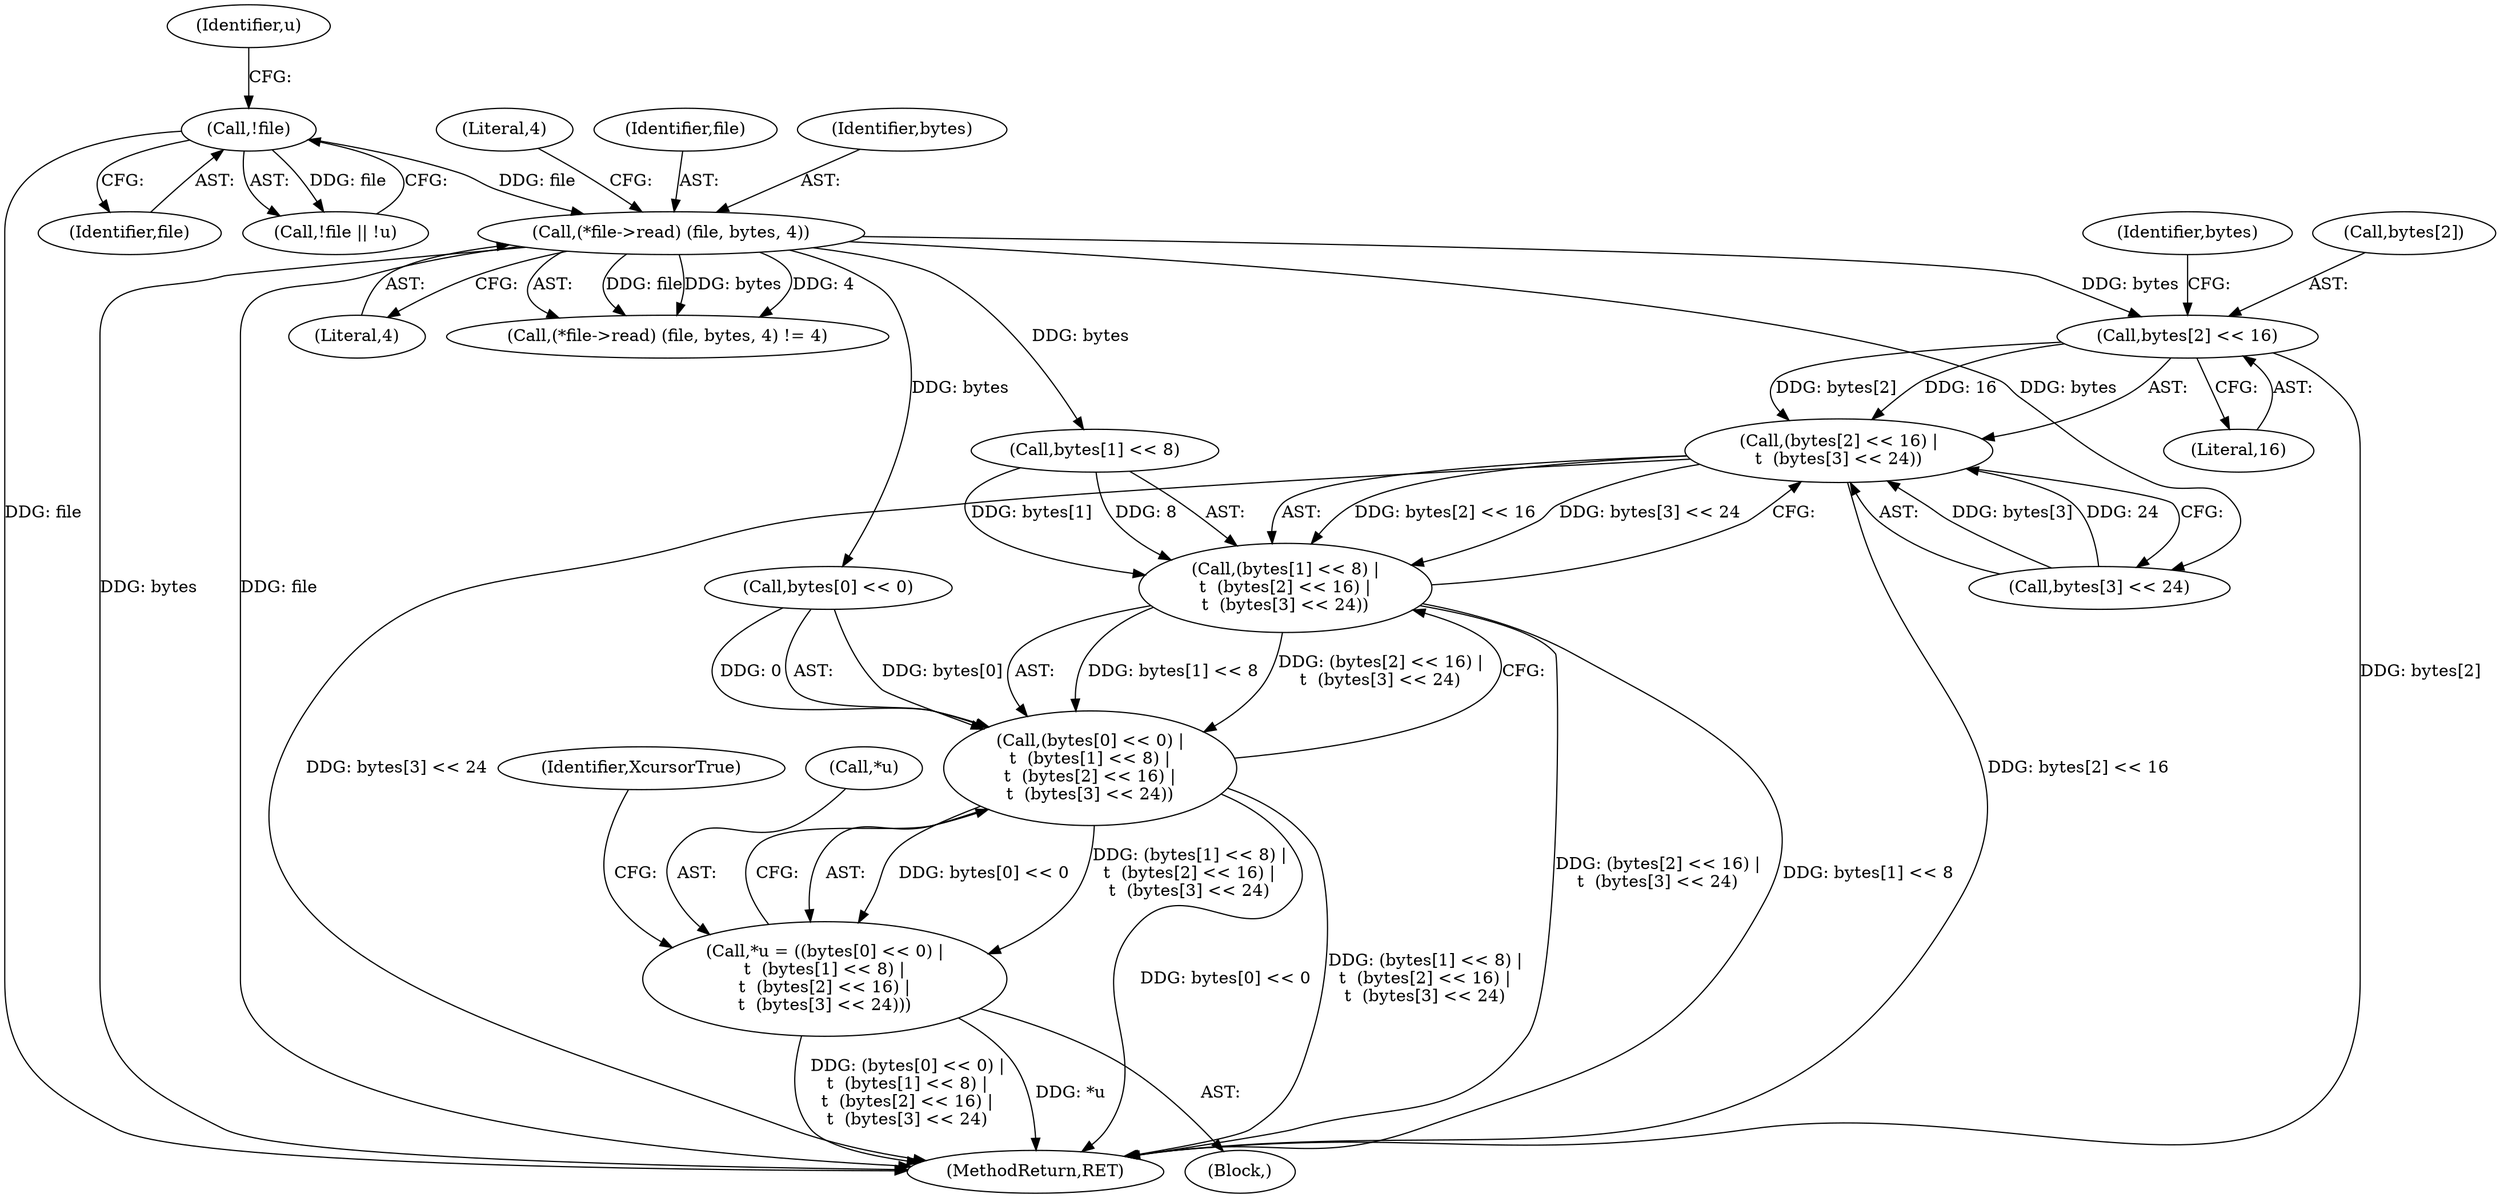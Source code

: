 digraph "0_xcursor_4794b5dd34688158fb51a2943032569d3780c4b8@array" {
"1000237" [label="(Call,bytes[2] << 16)"];
"1000214" [label="(Call,(*file->read) (file, bytes, 4))"];
"1000206" [label="(Call,!file)"];
"1000236" [label="(Call,(bytes[2] << 16) |\n\t  (bytes[3] << 24))"];
"1000230" [label="(Call,(bytes[1] << 8) |\n\t  (bytes[2] << 16) |\n\t  (bytes[3] << 24))"];
"1000224" [label="(Call,(bytes[0] << 0) |\n\t  (bytes[1] << 8) |\n\t  (bytes[2] << 16) |\n\t  (bytes[3] << 24))"];
"1000221" [label="(Call,*u = ((bytes[0] << 0) |\n\t  (bytes[1] << 8) |\n\t  (bytes[2] << 16) |\n\t  (bytes[3] << 24)))"];
"1000241" [label="(Literal,16)"];
"1000231" [label="(Call,bytes[1] << 8)"];
"1000242" [label="(Call,bytes[3] << 24)"];
"1000230" [label="(Call,(bytes[1] << 8) |\n\t  (bytes[2] << 16) |\n\t  (bytes[3] << 24))"];
"1000237" [label="(Call,bytes[2] << 16)"];
"1000222" [label="(Call,*u)"];
"1000214" [label="(Call,(*file->read) (file, bytes, 4))"];
"1000218" [label="(Literal,4)"];
"1000206" [label="(Call,!file)"];
"1000248" [label="(Identifier,XcursorTrue)"];
"1000207" [label="(Identifier,file)"];
"1000213" [label="(Call,(*file->read) (file, bytes, 4) != 4)"];
"1000205" [label="(Call,!file || !u)"];
"1000225" [label="(Call,bytes[0] << 0)"];
"1000224" [label="(Call,(bytes[0] << 0) |\n\t  (bytes[1] << 8) |\n\t  (bytes[2] << 16) |\n\t  (bytes[3] << 24))"];
"1000221" [label="(Call,*u = ((bytes[0] << 0) |\n\t  (bytes[1] << 8) |\n\t  (bytes[2] << 16) |\n\t  (bytes[3] << 24)))"];
"1000209" [label="(Identifier,u)"];
"1000244" [label="(Identifier,bytes)"];
"1000215" [label="(Identifier,file)"];
"1000236" [label="(Call,(bytes[2] << 16) |\n\t  (bytes[3] << 24))"];
"1000202" [label="(Block,)"];
"1000217" [label="(Literal,4)"];
"1000216" [label="(Identifier,bytes)"];
"1000238" [label="(Call,bytes[2])"];
"1001171" [label="(MethodReturn,RET)"];
"1000237" -> "1000236"  [label="AST: "];
"1000237" -> "1000241"  [label="CFG: "];
"1000238" -> "1000237"  [label="AST: "];
"1000241" -> "1000237"  [label="AST: "];
"1000244" -> "1000237"  [label="CFG: "];
"1000237" -> "1001171"  [label="DDG: bytes[2]"];
"1000237" -> "1000236"  [label="DDG: bytes[2]"];
"1000237" -> "1000236"  [label="DDG: 16"];
"1000214" -> "1000237"  [label="DDG: bytes"];
"1000214" -> "1000213"  [label="AST: "];
"1000214" -> "1000217"  [label="CFG: "];
"1000215" -> "1000214"  [label="AST: "];
"1000216" -> "1000214"  [label="AST: "];
"1000217" -> "1000214"  [label="AST: "];
"1000218" -> "1000214"  [label="CFG: "];
"1000214" -> "1001171"  [label="DDG: bytes"];
"1000214" -> "1001171"  [label="DDG: file"];
"1000214" -> "1000213"  [label="DDG: file"];
"1000214" -> "1000213"  [label="DDG: bytes"];
"1000214" -> "1000213"  [label="DDG: 4"];
"1000206" -> "1000214"  [label="DDG: file"];
"1000214" -> "1000225"  [label="DDG: bytes"];
"1000214" -> "1000231"  [label="DDG: bytes"];
"1000214" -> "1000242"  [label="DDG: bytes"];
"1000206" -> "1000205"  [label="AST: "];
"1000206" -> "1000207"  [label="CFG: "];
"1000207" -> "1000206"  [label="AST: "];
"1000209" -> "1000206"  [label="CFG: "];
"1000205" -> "1000206"  [label="CFG: "];
"1000206" -> "1001171"  [label="DDG: file"];
"1000206" -> "1000205"  [label="DDG: file"];
"1000236" -> "1000230"  [label="AST: "];
"1000236" -> "1000242"  [label="CFG: "];
"1000242" -> "1000236"  [label="AST: "];
"1000230" -> "1000236"  [label="CFG: "];
"1000236" -> "1001171"  [label="DDG: bytes[2] << 16"];
"1000236" -> "1001171"  [label="DDG: bytes[3] << 24"];
"1000236" -> "1000230"  [label="DDG: bytes[2] << 16"];
"1000236" -> "1000230"  [label="DDG: bytes[3] << 24"];
"1000242" -> "1000236"  [label="DDG: bytes[3]"];
"1000242" -> "1000236"  [label="DDG: 24"];
"1000230" -> "1000224"  [label="AST: "];
"1000231" -> "1000230"  [label="AST: "];
"1000224" -> "1000230"  [label="CFG: "];
"1000230" -> "1001171"  [label="DDG: (bytes[2] << 16) |\n\t  (bytes[3] << 24)"];
"1000230" -> "1001171"  [label="DDG: bytes[1] << 8"];
"1000230" -> "1000224"  [label="DDG: bytes[1] << 8"];
"1000230" -> "1000224"  [label="DDG: (bytes[2] << 16) |\n\t  (bytes[3] << 24)"];
"1000231" -> "1000230"  [label="DDG: bytes[1]"];
"1000231" -> "1000230"  [label="DDG: 8"];
"1000224" -> "1000221"  [label="AST: "];
"1000225" -> "1000224"  [label="AST: "];
"1000221" -> "1000224"  [label="CFG: "];
"1000224" -> "1001171"  [label="DDG: bytes[0] << 0"];
"1000224" -> "1001171"  [label="DDG: (bytes[1] << 8) |\n\t  (bytes[2] << 16) |\n\t  (bytes[3] << 24)"];
"1000224" -> "1000221"  [label="DDG: bytes[0] << 0"];
"1000224" -> "1000221"  [label="DDG: (bytes[1] << 8) |\n\t  (bytes[2] << 16) |\n\t  (bytes[3] << 24)"];
"1000225" -> "1000224"  [label="DDG: bytes[0]"];
"1000225" -> "1000224"  [label="DDG: 0"];
"1000221" -> "1000202"  [label="AST: "];
"1000222" -> "1000221"  [label="AST: "];
"1000248" -> "1000221"  [label="CFG: "];
"1000221" -> "1001171"  [label="DDG: *u"];
"1000221" -> "1001171"  [label="DDG: (bytes[0] << 0) |\n\t  (bytes[1] << 8) |\n\t  (bytes[2] << 16) |\n\t  (bytes[3] << 24)"];
}
